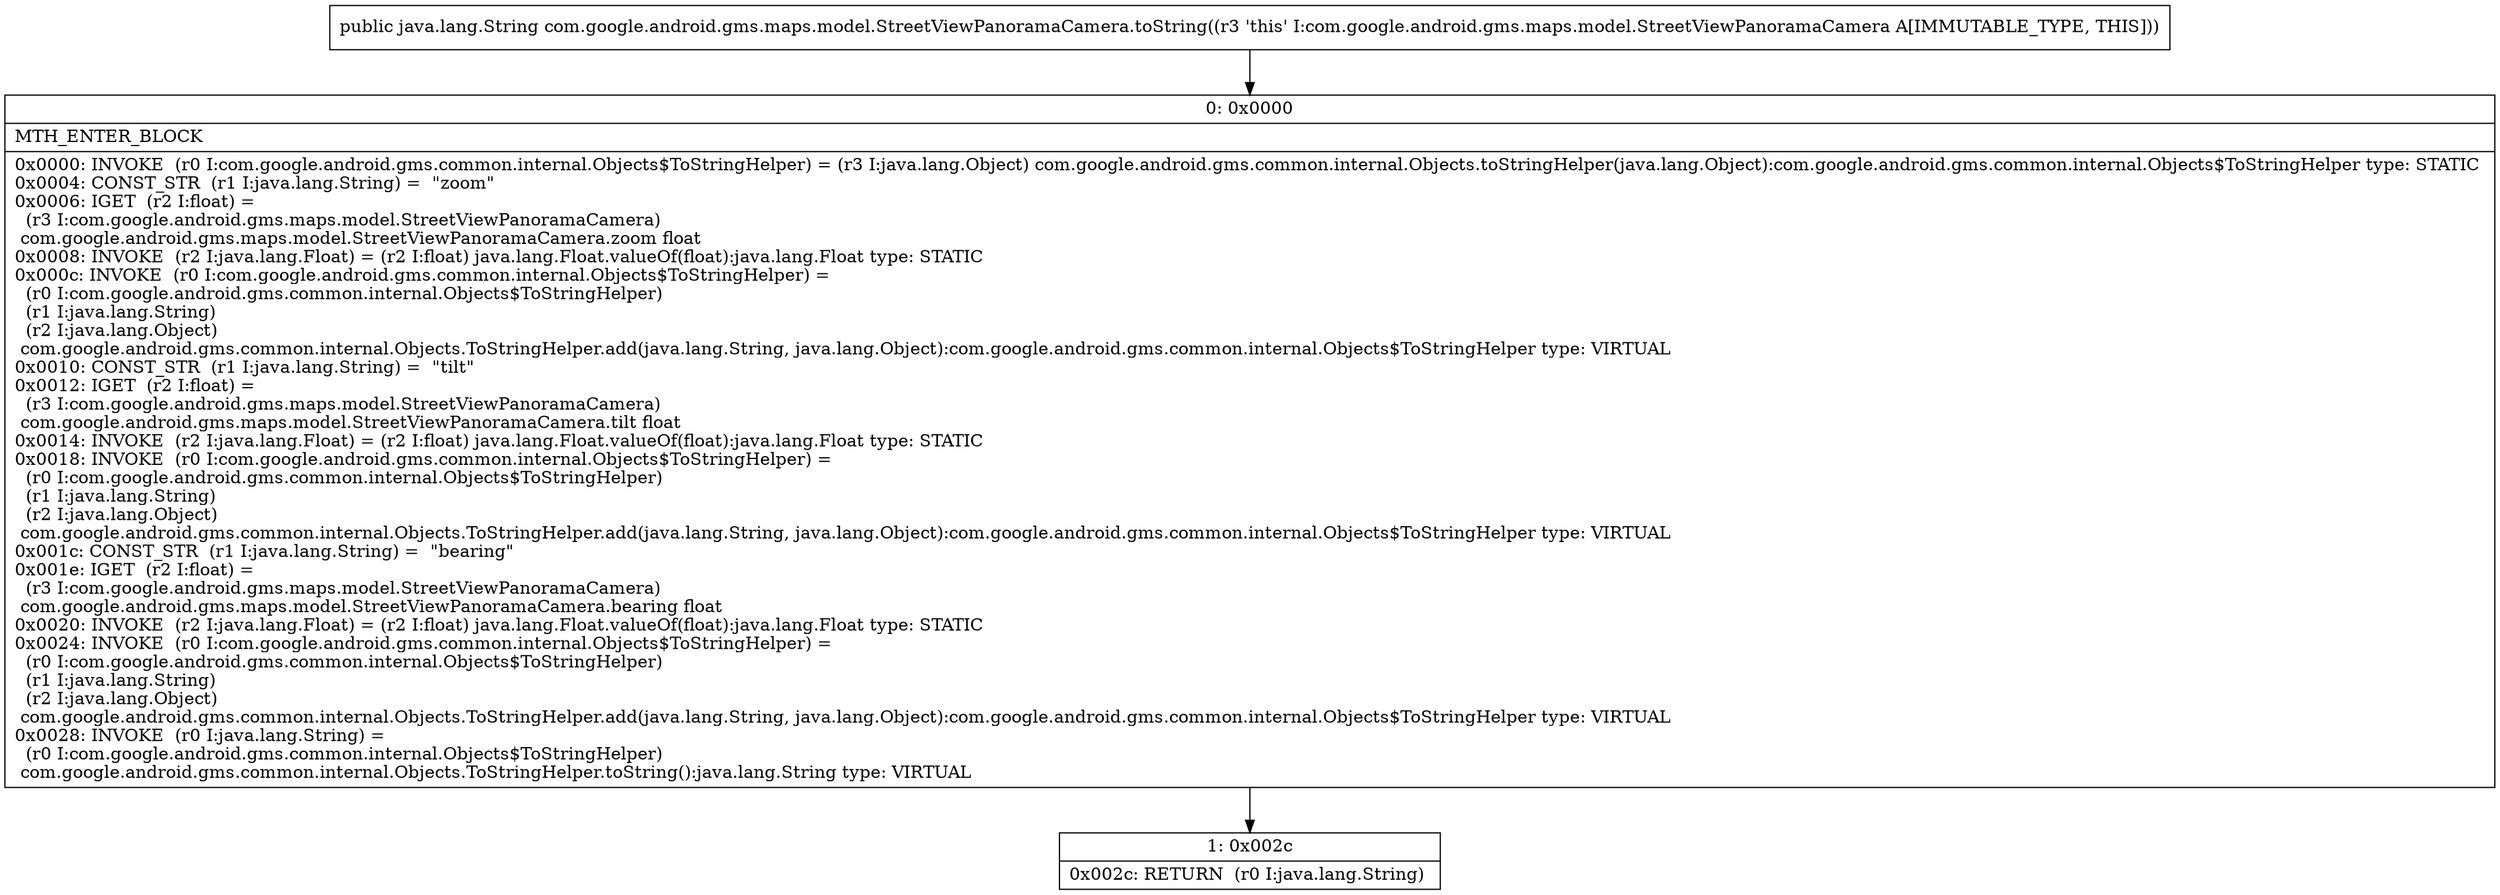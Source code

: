 digraph "CFG forcom.google.android.gms.maps.model.StreetViewPanoramaCamera.toString()Ljava\/lang\/String;" {
Node_0 [shape=record,label="{0\:\ 0x0000|MTH_ENTER_BLOCK\l|0x0000: INVOKE  (r0 I:com.google.android.gms.common.internal.Objects$ToStringHelper) = (r3 I:java.lang.Object) com.google.android.gms.common.internal.Objects.toStringHelper(java.lang.Object):com.google.android.gms.common.internal.Objects$ToStringHelper type: STATIC \l0x0004: CONST_STR  (r1 I:java.lang.String) =  \"zoom\" \l0x0006: IGET  (r2 I:float) = \l  (r3 I:com.google.android.gms.maps.model.StreetViewPanoramaCamera)\l com.google.android.gms.maps.model.StreetViewPanoramaCamera.zoom float \l0x0008: INVOKE  (r2 I:java.lang.Float) = (r2 I:float) java.lang.Float.valueOf(float):java.lang.Float type: STATIC \l0x000c: INVOKE  (r0 I:com.google.android.gms.common.internal.Objects$ToStringHelper) = \l  (r0 I:com.google.android.gms.common.internal.Objects$ToStringHelper)\l  (r1 I:java.lang.String)\l  (r2 I:java.lang.Object)\l com.google.android.gms.common.internal.Objects.ToStringHelper.add(java.lang.String, java.lang.Object):com.google.android.gms.common.internal.Objects$ToStringHelper type: VIRTUAL \l0x0010: CONST_STR  (r1 I:java.lang.String) =  \"tilt\" \l0x0012: IGET  (r2 I:float) = \l  (r3 I:com.google.android.gms.maps.model.StreetViewPanoramaCamera)\l com.google.android.gms.maps.model.StreetViewPanoramaCamera.tilt float \l0x0014: INVOKE  (r2 I:java.lang.Float) = (r2 I:float) java.lang.Float.valueOf(float):java.lang.Float type: STATIC \l0x0018: INVOKE  (r0 I:com.google.android.gms.common.internal.Objects$ToStringHelper) = \l  (r0 I:com.google.android.gms.common.internal.Objects$ToStringHelper)\l  (r1 I:java.lang.String)\l  (r2 I:java.lang.Object)\l com.google.android.gms.common.internal.Objects.ToStringHelper.add(java.lang.String, java.lang.Object):com.google.android.gms.common.internal.Objects$ToStringHelper type: VIRTUAL \l0x001c: CONST_STR  (r1 I:java.lang.String) =  \"bearing\" \l0x001e: IGET  (r2 I:float) = \l  (r3 I:com.google.android.gms.maps.model.StreetViewPanoramaCamera)\l com.google.android.gms.maps.model.StreetViewPanoramaCamera.bearing float \l0x0020: INVOKE  (r2 I:java.lang.Float) = (r2 I:float) java.lang.Float.valueOf(float):java.lang.Float type: STATIC \l0x0024: INVOKE  (r0 I:com.google.android.gms.common.internal.Objects$ToStringHelper) = \l  (r0 I:com.google.android.gms.common.internal.Objects$ToStringHelper)\l  (r1 I:java.lang.String)\l  (r2 I:java.lang.Object)\l com.google.android.gms.common.internal.Objects.ToStringHelper.add(java.lang.String, java.lang.Object):com.google.android.gms.common.internal.Objects$ToStringHelper type: VIRTUAL \l0x0028: INVOKE  (r0 I:java.lang.String) = \l  (r0 I:com.google.android.gms.common.internal.Objects$ToStringHelper)\l com.google.android.gms.common.internal.Objects.ToStringHelper.toString():java.lang.String type: VIRTUAL \l}"];
Node_1 [shape=record,label="{1\:\ 0x002c|0x002c: RETURN  (r0 I:java.lang.String) \l}"];
MethodNode[shape=record,label="{public java.lang.String com.google.android.gms.maps.model.StreetViewPanoramaCamera.toString((r3 'this' I:com.google.android.gms.maps.model.StreetViewPanoramaCamera A[IMMUTABLE_TYPE, THIS])) }"];
MethodNode -> Node_0;
Node_0 -> Node_1;
}

